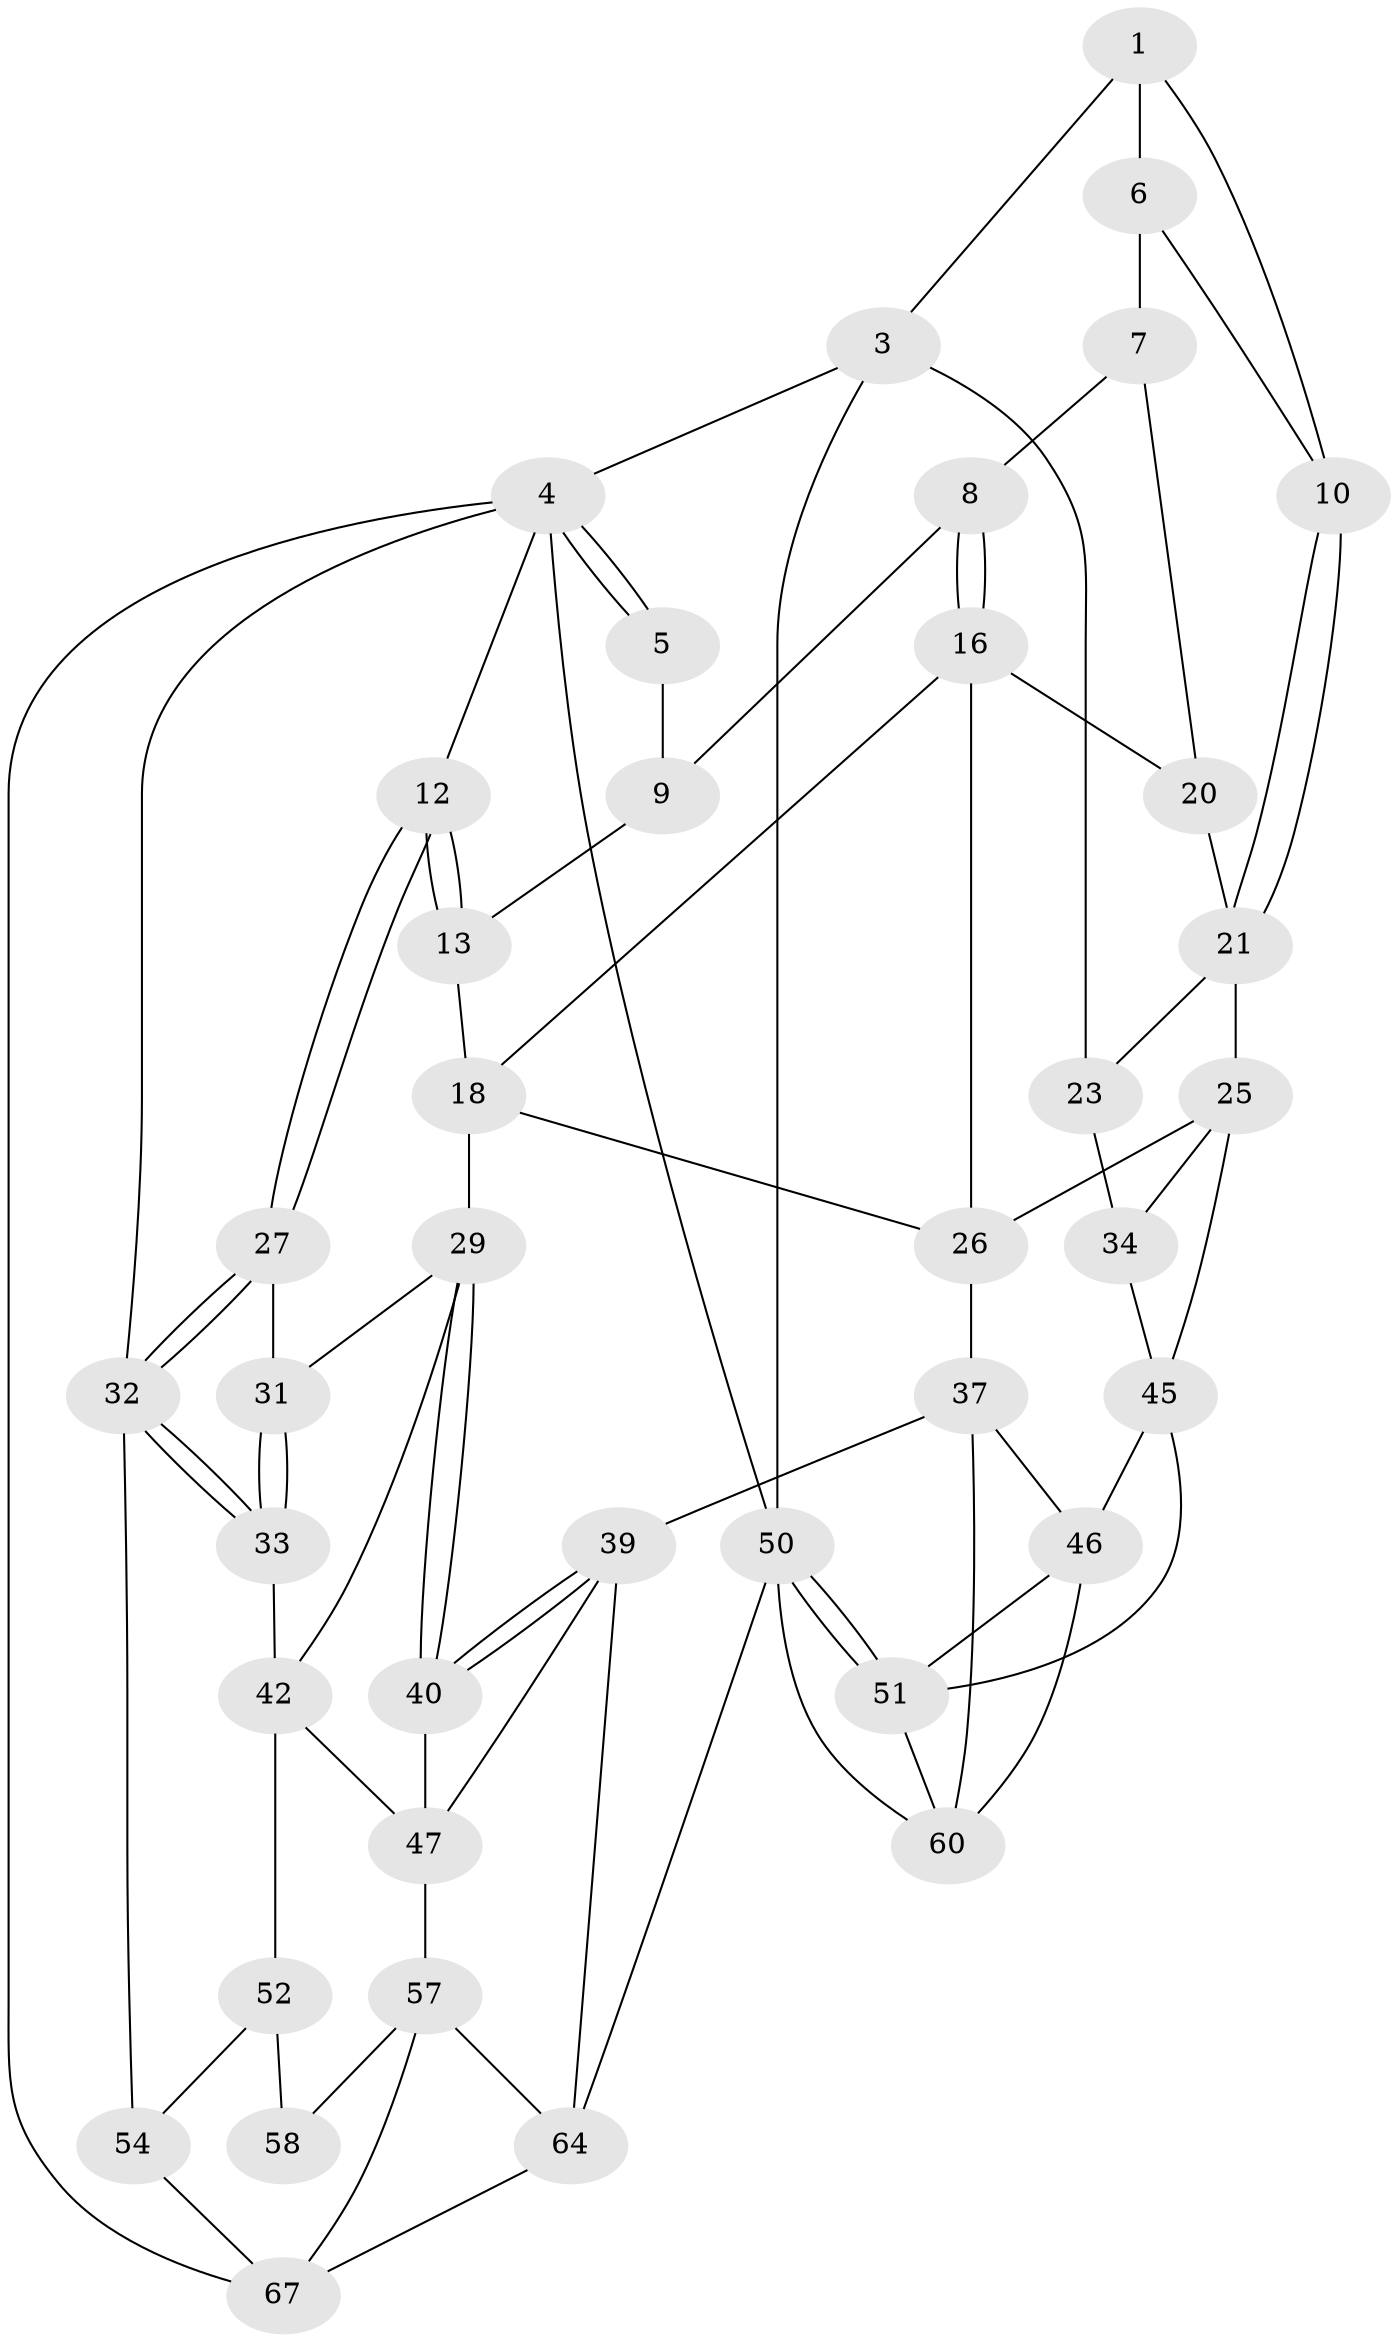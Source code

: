 // original degree distribution, {3: 0.04411764705882353, 5: 0.5441176470588235, 4: 0.20588235294117646, 6: 0.20588235294117646}
// Generated by graph-tools (version 1.1) at 2025/42/03/06/25 10:42:26]
// undirected, 40 vertices, 82 edges
graph export_dot {
graph [start="1"]
  node [color=gray90,style=filled];
  1 [pos="+0.6418402522694479+0",super="+2"];
  3 [pos="+1+0"];
  4 [pos="+0+0",super="+44"];
  5 [pos="+0.38553284175111613+0"];
  6 [pos="+0.6345765152370111+0",super="+11"];
  7 [pos="+0.564273051708685+0.10690226044784464",super="+15"];
  8 [pos="+0.5260955906270164+0.12051979216041546"];
  9 [pos="+0.37317996261434083+0.04369235874930131"];
  10 [pos="+0.7492624153834555+0.1546769879906706"];
  12 [pos="+0+0"];
  13 [pos="+0.2079153470302055+0.20935177443486971",super="+14"];
  16 [pos="+0.5031159476261946+0.2838544008764315",super="+17"];
  18 [pos="+0.3339455079563772+0.3465113722290049",super="+19"];
  20 [pos="+0.5999477737734523+0.2565621488754136"];
  21 [pos="+0.8209577147993175+0.25759235735208735",super="+22"];
  23 [pos="+1+0.16764396984462535",super="+24"];
  25 [pos="+0.7311061473730707+0.4254912843234871",super="+35"];
  26 [pos="+0.6654139026738205+0.45144690190708653",super="+36"];
  27 [pos="+0+0.41065872066454145",super="+28"];
  29 [pos="+0.31328024137867094+0.459263546345607",super="+30"];
  31 [pos="+0.09285435402109055+0.389681131632622"];
  32 [pos="+0+0.5038660184803844",super="+43"];
  33 [pos="+0+0.513355950264065"];
  34 [pos="+0.9012261571494506+0.504062924881083",super="+41"];
  37 [pos="+0.5958051868255609+0.5562530328211108",super="+38"];
  39 [pos="+0.40772463164127015+0.6340376465695142",super="+55"];
  40 [pos="+0.34751729489005717+0.5801522864303869"];
  42 [pos="+0.03761238817151269+0.5561582313224877",super="+48"];
  45 [pos="+0.8490251163478928+0.6564671467536463",super="+49"];
  46 [pos="+0.8484760185128073+0.657141257020114",super="+59"];
  47 [pos="+0.16005334926942838+0.6724971827874454",super="+56"];
  50 [pos="+1+1",super="+63"];
  51 [pos="+1+0.9322237293082394",super="+61"];
  52 [pos="+0.11630498193797827+0.6988345243230741",super="+53"];
  54 [pos="+0+0.92855849127645"];
  57 [pos="+0.2066247202383413+0.8454578350393759",super="+66"];
  58 [pos="+0.15898709813027187+0.8051333780330393"];
  60 [pos="+0.6937106526219448+0.8444871849177024",super="+62"];
  64 [pos="+0.4483911639952953+1",super="+65"];
  67 [pos="+0.20704182956508044+0.8867211955696765",super="+68"];
  1 -- 6;
  1 -- 10;
  1 -- 3;
  3 -- 4;
  3 -- 23;
  3 -- 50;
  4 -- 5;
  4 -- 5;
  4 -- 12;
  4 -- 50;
  4 -- 67;
  4 -- 32;
  5 -- 9;
  6 -- 7 [weight=2];
  6 -- 10;
  7 -- 8;
  7 -- 20;
  8 -- 9;
  8 -- 16;
  8 -- 16;
  9 -- 13;
  10 -- 21;
  10 -- 21;
  12 -- 13;
  12 -- 13;
  12 -- 27;
  12 -- 27;
  13 -- 18;
  16 -- 20;
  16 -- 18;
  16 -- 26;
  18 -- 29;
  18 -- 26;
  20 -- 21;
  21 -- 23;
  21 -- 25;
  23 -- 34 [weight=2];
  25 -- 26;
  25 -- 34;
  25 -- 45;
  26 -- 37;
  27 -- 32;
  27 -- 32;
  27 -- 31;
  29 -- 40;
  29 -- 40;
  29 -- 42;
  29 -- 31;
  31 -- 33;
  31 -- 33;
  32 -- 33;
  32 -- 33;
  32 -- 54;
  33 -- 42;
  34 -- 45;
  37 -- 46;
  37 -- 60;
  37 -- 39;
  39 -- 40;
  39 -- 40;
  39 -- 64;
  39 -- 47;
  40 -- 47;
  42 -- 52;
  42 -- 47;
  45 -- 46;
  45 -- 51;
  46 -- 51;
  46 -- 60;
  47 -- 57;
  50 -- 51;
  50 -- 51;
  50 -- 64;
  50 -- 60;
  51 -- 60;
  52 -- 58 [weight=2];
  52 -- 54;
  54 -- 67;
  57 -- 58;
  57 -- 64;
  57 -- 67;
  64 -- 67;
}
